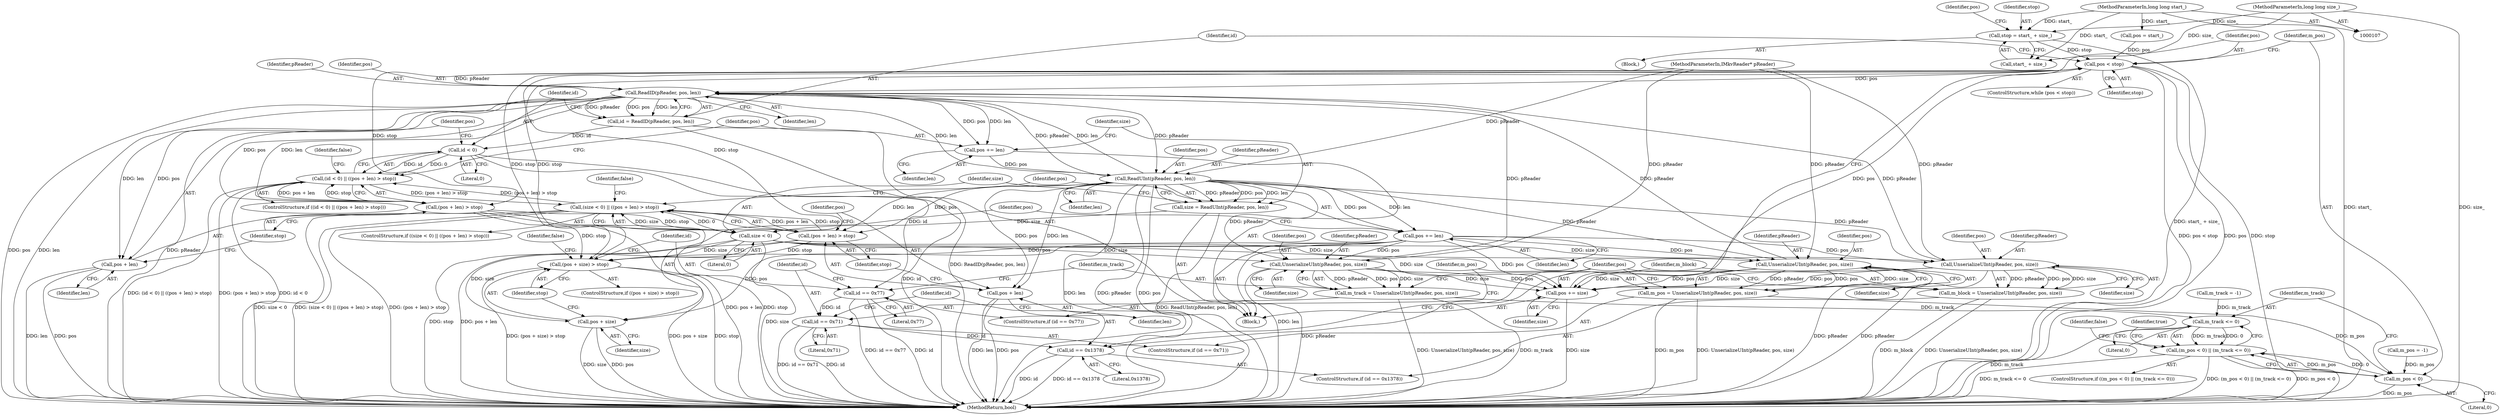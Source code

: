 digraph "0_Android_cc274e2abe8b2a6698a5c47d8aa4bb45f1f9538d_35@integer" {
"1000113" [label="(Call,stop = start_ + size_)"];
"1000109" [label="(MethodParameterIn,long long start_)"];
"1000110" [label="(MethodParameterIn,long long size_)"];
"1000134" [label="(Call,pos < stop)"];
"1000142" [label="(Call,ReadID(pReader, pos, len))"];
"1000140" [label="(Call,id = ReadID(pReader, pos, len))"];
"1000148" [label="(Call,id < 0)"];
"1000147" [label="(Call,(id < 0) || ((pos + len) > stop))"];
"1000170" [label="(Call,(size < 0) || ((pos + len) > stop))"];
"1000195" [label="(Call,id == 0x77)"];
"1000206" [label="(Call,id == 0x71)"];
"1000217" [label="(Call,id == 0x1378)"];
"1000151" [label="(Call,(pos + len) > stop)"];
"1000174" [label="(Call,(pos + len) > stop)"];
"1000186" [label="(Call,(pos + size) > stop)"];
"1000152" [label="(Call,pos + len)"];
"1000159" [label="(Call,pos += len)"];
"1000165" [label="(Call,ReadUInt(pReader, pos, len))"];
"1000163" [label="(Call,size = ReadUInt(pReader, pos, len))"];
"1000171" [label="(Call,size < 0)"];
"1000187" [label="(Call,pos + size)"];
"1000200" [label="(Call,UnserializeUInt(pReader, pos, size))"];
"1000198" [label="(Call,m_track = UnserializeUInt(pReader, pos, size))"];
"1000234" [label="(Call,m_track <= 0)"];
"1000230" [label="(Call,(m_pos < 0) || (m_track <= 0))"];
"1000226" [label="(Call,pos += size)"];
"1000211" [label="(Call,UnserializeUInt(pReader, pos, size))"];
"1000209" [label="(Call,m_pos = UnserializeUInt(pReader, pos, size))"];
"1000231" [label="(Call,m_pos < 0)"];
"1000222" [label="(Call,UnserializeUInt(pReader, pos, size))"];
"1000220" [label="(Call,m_block = UnserializeUInt(pReader, pos, size))"];
"1000175" [label="(Call,pos + len)"];
"1000182" [label="(Call,pos += len)"];
"1000227" [label="(Identifier,pos)"];
"1000133" [label="(ControlStructure,while (pos < stop))"];
"1000224" [label="(Identifier,pos)"];
"1000177" [label="(Identifier,len)"];
"1000241" [label="(Identifier,true)"];
"1000226" [label="(Call,pos += size)"];
"1000137" [label="(Block,)"];
"1000134" [label="(Call,pos < stop)"];
"1000203" [label="(Identifier,size)"];
"1000166" [label="(Identifier,pReader)"];
"1000187" [label="(Call,pos + size)"];
"1000183" [label="(Identifier,pos)"];
"1000201" [label="(Identifier,pReader)"];
"1000213" [label="(Identifier,pos)"];
"1000233" [label="(Literal,0)"];
"1000135" [label="(Identifier,pos)"];
"1000175" [label="(Call,pos + len)"];
"1000109" [label="(MethodParameterIn,long long start_)"];
"1000225" [label="(Identifier,size)"];
"1000188" [label="(Identifier,pos)"];
"1000172" [label="(Identifier,size)"];
"1000181" [label="(Identifier,false)"];
"1000222" [label="(Call,UnserializeUInt(pReader, pos, size))"];
"1000185" [label="(ControlStructure,if ((pos + size) > stop))"];
"1000199" [label="(Identifier,m_track)"];
"1000165" [label="(Call,ReadUInt(pReader, pos, len))"];
"1000209" [label="(Call,m_pos = UnserializeUInt(pReader, pos, size))"];
"1000173" [label="(Literal,0)"];
"1000194" [label="(ControlStructure,if (id == 0x77))"];
"1000168" [label="(Identifier,len)"];
"1000152" [label="(Call,pos + len)"];
"1000115" [label="(Call,start_ + size_)"];
"1000212" [label="(Identifier,pReader)"];
"1000119" [label="(Call,pos = start_)"];
"1000230" [label="(Call,(m_pos < 0) || (m_track <= 0))"];
"1000159" [label="(Call,pos += len)"];
"1000198" [label="(Call,m_track = UnserializeUInt(pReader, pos, size))"];
"1000120" [label="(Identifier,pos)"];
"1000140" [label="(Call,id = ReadID(pReader, pos, len))"];
"1000217" [label="(Call,id == 0x1378)"];
"1000144" [label="(Identifier,pos)"];
"1000229" [label="(ControlStructure,if ((m_pos < 0) || (m_track <= 0)))"];
"1000189" [label="(Identifier,size)"];
"1000235" [label="(Identifier,m_track)"];
"1000242" [label="(MethodReturn,bool)"];
"1000148" [label="(Call,id < 0)"];
"1000228" [label="(Identifier,size)"];
"1000153" [label="(Identifier,pos)"];
"1000232" [label="(Identifier,m_pos)"];
"1000154" [label="(Identifier,len)"];
"1000216" [label="(ControlStructure,if (id == 0x1378))"];
"1000151" [label="(Call,(pos + len) > stop)"];
"1000169" [label="(ControlStructure,if ((size < 0) || ((pos + len) > stop)))"];
"1000143" [label="(Identifier,pReader)"];
"1000190" [label="(Identifier,stop)"];
"1000161" [label="(Identifier,len)"];
"1000114" [label="(Identifier,stop)"];
"1000141" [label="(Identifier,id)"];
"1000200" [label="(Call,UnserializeUInt(pReader, pos, size))"];
"1000186" [label="(Call,(pos + size) > stop)"];
"1000184" [label="(Identifier,len)"];
"1000195" [label="(Call,id == 0x77)"];
"1000155" [label="(Identifier,stop)"];
"1000142" [label="(Call,ReadID(pReader, pos, len))"];
"1000110" [label="(MethodParameterIn,long long size_)"];
"1000211" [label="(Call,UnserializeUInt(pReader, pos, size))"];
"1000234" [label="(Call,m_track <= 0)"];
"1000108" [label="(MethodParameterIn,IMkvReader* pReader)"];
"1000197" [label="(Literal,0x77)"];
"1000126" [label="(Call,m_pos = -1)"];
"1000176" [label="(Identifier,pos)"];
"1000170" [label="(Call,(size < 0) || ((pos + len) > stop))"];
"1000146" [label="(ControlStructure,if ((id < 0) || ((pos + len) > stop)))"];
"1000158" [label="(Identifier,false)"];
"1000196" [label="(Identifier,id)"];
"1000149" [label="(Identifier,id)"];
"1000163" [label="(Call,size = ReadUInt(pReader, pos, len))"];
"1000223" [label="(Identifier,pReader)"];
"1000122" [label="(Call,m_track = -1)"];
"1000147" [label="(Call,(id < 0) || ((pos + len) > stop))"];
"1000193" [label="(Identifier,false)"];
"1000207" [label="(Identifier,id)"];
"1000239" [label="(Identifier,false)"];
"1000220" [label="(Call,m_block = UnserializeUInt(pReader, pos, size))"];
"1000150" [label="(Literal,0)"];
"1000218" [label="(Identifier,id)"];
"1000210" [label="(Identifier,m_pos)"];
"1000182" [label="(Call,pos += len)"];
"1000174" [label="(Call,(pos + len) > stop)"];
"1000164" [label="(Identifier,size)"];
"1000219" [label="(Literal,0x1378)"];
"1000145" [label="(Identifier,len)"];
"1000171" [label="(Call,size < 0)"];
"1000214" [label="(Identifier,size)"];
"1000178" [label="(Identifier,stop)"];
"1000205" [label="(ControlStructure,if (id == 0x71))"];
"1000236" [label="(Literal,0)"];
"1000111" [label="(Block,)"];
"1000221" [label="(Identifier,m_block)"];
"1000231" [label="(Call,m_pos < 0)"];
"1000206" [label="(Call,id == 0x71)"];
"1000113" [label="(Call,stop = start_ + size_)"];
"1000208" [label="(Literal,0x71)"];
"1000160" [label="(Identifier,pos)"];
"1000202" [label="(Identifier,pos)"];
"1000167" [label="(Identifier,pos)"];
"1000136" [label="(Identifier,stop)"];
"1000113" -> "1000111"  [label="AST: "];
"1000113" -> "1000115"  [label="CFG: "];
"1000114" -> "1000113"  [label="AST: "];
"1000115" -> "1000113"  [label="AST: "];
"1000120" -> "1000113"  [label="CFG: "];
"1000113" -> "1000242"  [label="DDG: start_ + size_"];
"1000109" -> "1000113"  [label="DDG: start_"];
"1000110" -> "1000113"  [label="DDG: size_"];
"1000113" -> "1000134"  [label="DDG: stop"];
"1000109" -> "1000107"  [label="AST: "];
"1000109" -> "1000242"  [label="DDG: start_"];
"1000109" -> "1000115"  [label="DDG: start_"];
"1000109" -> "1000119"  [label="DDG: start_"];
"1000110" -> "1000107"  [label="AST: "];
"1000110" -> "1000242"  [label="DDG: size_"];
"1000110" -> "1000115"  [label="DDG: size_"];
"1000134" -> "1000133"  [label="AST: "];
"1000134" -> "1000136"  [label="CFG: "];
"1000135" -> "1000134"  [label="AST: "];
"1000136" -> "1000134"  [label="AST: "];
"1000141" -> "1000134"  [label="CFG: "];
"1000232" -> "1000134"  [label="CFG: "];
"1000134" -> "1000242"  [label="DDG: pos < stop"];
"1000134" -> "1000242"  [label="DDG: pos"];
"1000134" -> "1000242"  [label="DDG: stop"];
"1000226" -> "1000134"  [label="DDG: pos"];
"1000119" -> "1000134"  [label="DDG: pos"];
"1000186" -> "1000134"  [label="DDG: stop"];
"1000134" -> "1000142"  [label="DDG: pos"];
"1000134" -> "1000151"  [label="DDG: stop"];
"1000134" -> "1000174"  [label="DDG: stop"];
"1000134" -> "1000186"  [label="DDG: stop"];
"1000142" -> "1000140"  [label="AST: "];
"1000142" -> "1000145"  [label="CFG: "];
"1000143" -> "1000142"  [label="AST: "];
"1000144" -> "1000142"  [label="AST: "];
"1000145" -> "1000142"  [label="AST: "];
"1000140" -> "1000142"  [label="CFG: "];
"1000142" -> "1000242"  [label="DDG: pos"];
"1000142" -> "1000242"  [label="DDG: len"];
"1000142" -> "1000242"  [label="DDG: pReader"];
"1000142" -> "1000140"  [label="DDG: pReader"];
"1000142" -> "1000140"  [label="DDG: pos"];
"1000142" -> "1000140"  [label="DDG: len"];
"1000200" -> "1000142"  [label="DDG: pReader"];
"1000165" -> "1000142"  [label="DDG: pReader"];
"1000165" -> "1000142"  [label="DDG: len"];
"1000211" -> "1000142"  [label="DDG: pReader"];
"1000222" -> "1000142"  [label="DDG: pReader"];
"1000108" -> "1000142"  [label="DDG: pReader"];
"1000142" -> "1000151"  [label="DDG: pos"];
"1000142" -> "1000151"  [label="DDG: len"];
"1000142" -> "1000152"  [label="DDG: pos"];
"1000142" -> "1000152"  [label="DDG: len"];
"1000142" -> "1000159"  [label="DDG: len"];
"1000142" -> "1000159"  [label="DDG: pos"];
"1000142" -> "1000165"  [label="DDG: pReader"];
"1000142" -> "1000165"  [label="DDG: len"];
"1000140" -> "1000137"  [label="AST: "];
"1000141" -> "1000140"  [label="AST: "];
"1000149" -> "1000140"  [label="CFG: "];
"1000140" -> "1000242"  [label="DDG: ReadID(pReader, pos, len)"];
"1000140" -> "1000148"  [label="DDG: id"];
"1000148" -> "1000147"  [label="AST: "];
"1000148" -> "1000150"  [label="CFG: "];
"1000149" -> "1000148"  [label="AST: "];
"1000150" -> "1000148"  [label="AST: "];
"1000153" -> "1000148"  [label="CFG: "];
"1000147" -> "1000148"  [label="CFG: "];
"1000148" -> "1000242"  [label="DDG: id"];
"1000148" -> "1000147"  [label="DDG: id"];
"1000148" -> "1000147"  [label="DDG: 0"];
"1000148" -> "1000195"  [label="DDG: id"];
"1000147" -> "1000146"  [label="AST: "];
"1000147" -> "1000151"  [label="CFG: "];
"1000151" -> "1000147"  [label="AST: "];
"1000158" -> "1000147"  [label="CFG: "];
"1000160" -> "1000147"  [label="CFG: "];
"1000147" -> "1000242"  [label="DDG: (id < 0) || ((pos + len) > stop)"];
"1000147" -> "1000242"  [label="DDG: (pos + len) > stop"];
"1000147" -> "1000242"  [label="DDG: id < 0"];
"1000170" -> "1000147"  [label="DDG: (pos + len) > stop"];
"1000151" -> "1000147"  [label="DDG: pos + len"];
"1000151" -> "1000147"  [label="DDG: stop"];
"1000147" -> "1000170"  [label="DDG: (pos + len) > stop"];
"1000170" -> "1000169"  [label="AST: "];
"1000170" -> "1000171"  [label="CFG: "];
"1000170" -> "1000174"  [label="CFG: "];
"1000171" -> "1000170"  [label="AST: "];
"1000174" -> "1000170"  [label="AST: "];
"1000181" -> "1000170"  [label="CFG: "];
"1000183" -> "1000170"  [label="CFG: "];
"1000170" -> "1000242"  [label="DDG: size < 0"];
"1000170" -> "1000242"  [label="DDG: (size < 0) || ((pos + len) > stop)"];
"1000170" -> "1000242"  [label="DDG: (pos + len) > stop"];
"1000171" -> "1000170"  [label="DDG: size"];
"1000171" -> "1000170"  [label="DDG: 0"];
"1000174" -> "1000170"  [label="DDG: pos + len"];
"1000174" -> "1000170"  [label="DDG: stop"];
"1000195" -> "1000194"  [label="AST: "];
"1000195" -> "1000197"  [label="CFG: "];
"1000196" -> "1000195"  [label="AST: "];
"1000197" -> "1000195"  [label="AST: "];
"1000199" -> "1000195"  [label="CFG: "];
"1000207" -> "1000195"  [label="CFG: "];
"1000195" -> "1000242"  [label="DDG: id == 0x77"];
"1000195" -> "1000242"  [label="DDG: id"];
"1000195" -> "1000206"  [label="DDG: id"];
"1000206" -> "1000205"  [label="AST: "];
"1000206" -> "1000208"  [label="CFG: "];
"1000207" -> "1000206"  [label="AST: "];
"1000208" -> "1000206"  [label="AST: "];
"1000210" -> "1000206"  [label="CFG: "];
"1000218" -> "1000206"  [label="CFG: "];
"1000206" -> "1000242"  [label="DDG: id == 0x71"];
"1000206" -> "1000242"  [label="DDG: id"];
"1000206" -> "1000217"  [label="DDG: id"];
"1000217" -> "1000216"  [label="AST: "];
"1000217" -> "1000219"  [label="CFG: "];
"1000218" -> "1000217"  [label="AST: "];
"1000219" -> "1000217"  [label="AST: "];
"1000221" -> "1000217"  [label="CFG: "];
"1000227" -> "1000217"  [label="CFG: "];
"1000217" -> "1000242"  [label="DDG: id == 0x1378"];
"1000217" -> "1000242"  [label="DDG: id"];
"1000151" -> "1000155"  [label="CFG: "];
"1000152" -> "1000151"  [label="AST: "];
"1000155" -> "1000151"  [label="AST: "];
"1000151" -> "1000242"  [label="DDG: pos + len"];
"1000151" -> "1000242"  [label="DDG: stop"];
"1000151" -> "1000174"  [label="DDG: stop"];
"1000151" -> "1000186"  [label="DDG: stop"];
"1000174" -> "1000178"  [label="CFG: "];
"1000175" -> "1000174"  [label="AST: "];
"1000178" -> "1000174"  [label="AST: "];
"1000174" -> "1000242"  [label="DDG: stop"];
"1000174" -> "1000242"  [label="DDG: pos + len"];
"1000165" -> "1000174"  [label="DDG: pos"];
"1000165" -> "1000174"  [label="DDG: len"];
"1000174" -> "1000186"  [label="DDG: stop"];
"1000186" -> "1000185"  [label="AST: "];
"1000186" -> "1000190"  [label="CFG: "];
"1000187" -> "1000186"  [label="AST: "];
"1000190" -> "1000186"  [label="AST: "];
"1000193" -> "1000186"  [label="CFG: "];
"1000196" -> "1000186"  [label="CFG: "];
"1000186" -> "1000242"  [label="DDG: (pos + size) > stop"];
"1000186" -> "1000242"  [label="DDG: pos + size"];
"1000186" -> "1000242"  [label="DDG: stop"];
"1000182" -> "1000186"  [label="DDG: pos"];
"1000171" -> "1000186"  [label="DDG: size"];
"1000152" -> "1000154"  [label="CFG: "];
"1000153" -> "1000152"  [label="AST: "];
"1000154" -> "1000152"  [label="AST: "];
"1000155" -> "1000152"  [label="CFG: "];
"1000152" -> "1000242"  [label="DDG: pos"];
"1000152" -> "1000242"  [label="DDG: len"];
"1000159" -> "1000137"  [label="AST: "];
"1000159" -> "1000161"  [label="CFG: "];
"1000160" -> "1000159"  [label="AST: "];
"1000161" -> "1000159"  [label="AST: "];
"1000164" -> "1000159"  [label="CFG: "];
"1000159" -> "1000165"  [label="DDG: pos"];
"1000165" -> "1000163"  [label="AST: "];
"1000165" -> "1000168"  [label="CFG: "];
"1000166" -> "1000165"  [label="AST: "];
"1000167" -> "1000165"  [label="AST: "];
"1000168" -> "1000165"  [label="AST: "];
"1000163" -> "1000165"  [label="CFG: "];
"1000165" -> "1000242"  [label="DDG: len"];
"1000165" -> "1000242"  [label="DDG: pReader"];
"1000165" -> "1000242"  [label="DDG: pos"];
"1000165" -> "1000163"  [label="DDG: pReader"];
"1000165" -> "1000163"  [label="DDG: pos"];
"1000165" -> "1000163"  [label="DDG: len"];
"1000108" -> "1000165"  [label="DDG: pReader"];
"1000165" -> "1000175"  [label="DDG: pos"];
"1000165" -> "1000175"  [label="DDG: len"];
"1000165" -> "1000182"  [label="DDG: len"];
"1000165" -> "1000182"  [label="DDG: pos"];
"1000165" -> "1000200"  [label="DDG: pReader"];
"1000165" -> "1000211"  [label="DDG: pReader"];
"1000165" -> "1000222"  [label="DDG: pReader"];
"1000163" -> "1000137"  [label="AST: "];
"1000164" -> "1000163"  [label="AST: "];
"1000172" -> "1000163"  [label="CFG: "];
"1000163" -> "1000242"  [label="DDG: ReadUInt(pReader, pos, len)"];
"1000163" -> "1000171"  [label="DDG: size"];
"1000171" -> "1000173"  [label="CFG: "];
"1000172" -> "1000171"  [label="AST: "];
"1000173" -> "1000171"  [label="AST: "];
"1000176" -> "1000171"  [label="CFG: "];
"1000171" -> "1000242"  [label="DDG: size"];
"1000171" -> "1000187"  [label="DDG: size"];
"1000171" -> "1000200"  [label="DDG: size"];
"1000171" -> "1000211"  [label="DDG: size"];
"1000171" -> "1000222"  [label="DDG: size"];
"1000171" -> "1000226"  [label="DDG: size"];
"1000187" -> "1000189"  [label="CFG: "];
"1000188" -> "1000187"  [label="AST: "];
"1000189" -> "1000187"  [label="AST: "];
"1000190" -> "1000187"  [label="CFG: "];
"1000187" -> "1000242"  [label="DDG: pos"];
"1000187" -> "1000242"  [label="DDG: size"];
"1000182" -> "1000187"  [label="DDG: pos"];
"1000200" -> "1000198"  [label="AST: "];
"1000200" -> "1000203"  [label="CFG: "];
"1000201" -> "1000200"  [label="AST: "];
"1000202" -> "1000200"  [label="AST: "];
"1000203" -> "1000200"  [label="AST: "];
"1000198" -> "1000200"  [label="CFG: "];
"1000200" -> "1000242"  [label="DDG: pReader"];
"1000200" -> "1000198"  [label="DDG: pReader"];
"1000200" -> "1000198"  [label="DDG: pos"];
"1000200" -> "1000198"  [label="DDG: size"];
"1000108" -> "1000200"  [label="DDG: pReader"];
"1000182" -> "1000200"  [label="DDG: pos"];
"1000200" -> "1000226"  [label="DDG: size"];
"1000200" -> "1000226"  [label="DDG: pos"];
"1000198" -> "1000194"  [label="AST: "];
"1000199" -> "1000198"  [label="AST: "];
"1000227" -> "1000198"  [label="CFG: "];
"1000198" -> "1000242"  [label="DDG: UnserializeUInt(pReader, pos, size)"];
"1000198" -> "1000242"  [label="DDG: m_track"];
"1000198" -> "1000234"  [label="DDG: m_track"];
"1000234" -> "1000230"  [label="AST: "];
"1000234" -> "1000236"  [label="CFG: "];
"1000235" -> "1000234"  [label="AST: "];
"1000236" -> "1000234"  [label="AST: "];
"1000230" -> "1000234"  [label="CFG: "];
"1000234" -> "1000242"  [label="DDG: m_track"];
"1000234" -> "1000230"  [label="DDG: m_track"];
"1000234" -> "1000230"  [label="DDG: 0"];
"1000122" -> "1000234"  [label="DDG: m_track"];
"1000230" -> "1000229"  [label="AST: "];
"1000230" -> "1000231"  [label="CFG: "];
"1000231" -> "1000230"  [label="AST: "];
"1000239" -> "1000230"  [label="CFG: "];
"1000241" -> "1000230"  [label="CFG: "];
"1000230" -> "1000242"  [label="DDG: m_pos < 0"];
"1000230" -> "1000242"  [label="DDG: m_track <= 0"];
"1000230" -> "1000242"  [label="DDG: (m_pos < 0) || (m_track <= 0)"];
"1000231" -> "1000230"  [label="DDG: m_pos"];
"1000231" -> "1000230"  [label="DDG: 0"];
"1000226" -> "1000137"  [label="AST: "];
"1000226" -> "1000228"  [label="CFG: "];
"1000227" -> "1000226"  [label="AST: "];
"1000228" -> "1000226"  [label="AST: "];
"1000135" -> "1000226"  [label="CFG: "];
"1000226" -> "1000242"  [label="DDG: size"];
"1000222" -> "1000226"  [label="DDG: size"];
"1000222" -> "1000226"  [label="DDG: pos"];
"1000211" -> "1000226"  [label="DDG: size"];
"1000211" -> "1000226"  [label="DDG: pos"];
"1000182" -> "1000226"  [label="DDG: pos"];
"1000211" -> "1000209"  [label="AST: "];
"1000211" -> "1000214"  [label="CFG: "];
"1000212" -> "1000211"  [label="AST: "];
"1000213" -> "1000211"  [label="AST: "];
"1000214" -> "1000211"  [label="AST: "];
"1000209" -> "1000211"  [label="CFG: "];
"1000211" -> "1000242"  [label="DDG: pReader"];
"1000211" -> "1000209"  [label="DDG: pReader"];
"1000211" -> "1000209"  [label="DDG: pos"];
"1000211" -> "1000209"  [label="DDG: size"];
"1000108" -> "1000211"  [label="DDG: pReader"];
"1000182" -> "1000211"  [label="DDG: pos"];
"1000209" -> "1000205"  [label="AST: "];
"1000210" -> "1000209"  [label="AST: "];
"1000227" -> "1000209"  [label="CFG: "];
"1000209" -> "1000242"  [label="DDG: m_pos"];
"1000209" -> "1000242"  [label="DDG: UnserializeUInt(pReader, pos, size)"];
"1000209" -> "1000231"  [label="DDG: m_pos"];
"1000231" -> "1000233"  [label="CFG: "];
"1000232" -> "1000231"  [label="AST: "];
"1000233" -> "1000231"  [label="AST: "];
"1000235" -> "1000231"  [label="CFG: "];
"1000231" -> "1000242"  [label="DDG: m_pos"];
"1000126" -> "1000231"  [label="DDG: m_pos"];
"1000222" -> "1000220"  [label="AST: "];
"1000222" -> "1000225"  [label="CFG: "];
"1000223" -> "1000222"  [label="AST: "];
"1000224" -> "1000222"  [label="AST: "];
"1000225" -> "1000222"  [label="AST: "];
"1000220" -> "1000222"  [label="CFG: "];
"1000222" -> "1000242"  [label="DDG: pReader"];
"1000222" -> "1000220"  [label="DDG: pReader"];
"1000222" -> "1000220"  [label="DDG: pos"];
"1000222" -> "1000220"  [label="DDG: size"];
"1000108" -> "1000222"  [label="DDG: pReader"];
"1000182" -> "1000222"  [label="DDG: pos"];
"1000220" -> "1000216"  [label="AST: "];
"1000221" -> "1000220"  [label="AST: "];
"1000227" -> "1000220"  [label="CFG: "];
"1000220" -> "1000242"  [label="DDG: m_block"];
"1000220" -> "1000242"  [label="DDG: UnserializeUInt(pReader, pos, size)"];
"1000175" -> "1000177"  [label="CFG: "];
"1000176" -> "1000175"  [label="AST: "];
"1000177" -> "1000175"  [label="AST: "];
"1000178" -> "1000175"  [label="CFG: "];
"1000175" -> "1000242"  [label="DDG: pos"];
"1000175" -> "1000242"  [label="DDG: len"];
"1000182" -> "1000137"  [label="AST: "];
"1000182" -> "1000184"  [label="CFG: "];
"1000183" -> "1000182"  [label="AST: "];
"1000184" -> "1000182"  [label="AST: "];
"1000188" -> "1000182"  [label="CFG: "];
"1000182" -> "1000242"  [label="DDG: len"];
}

